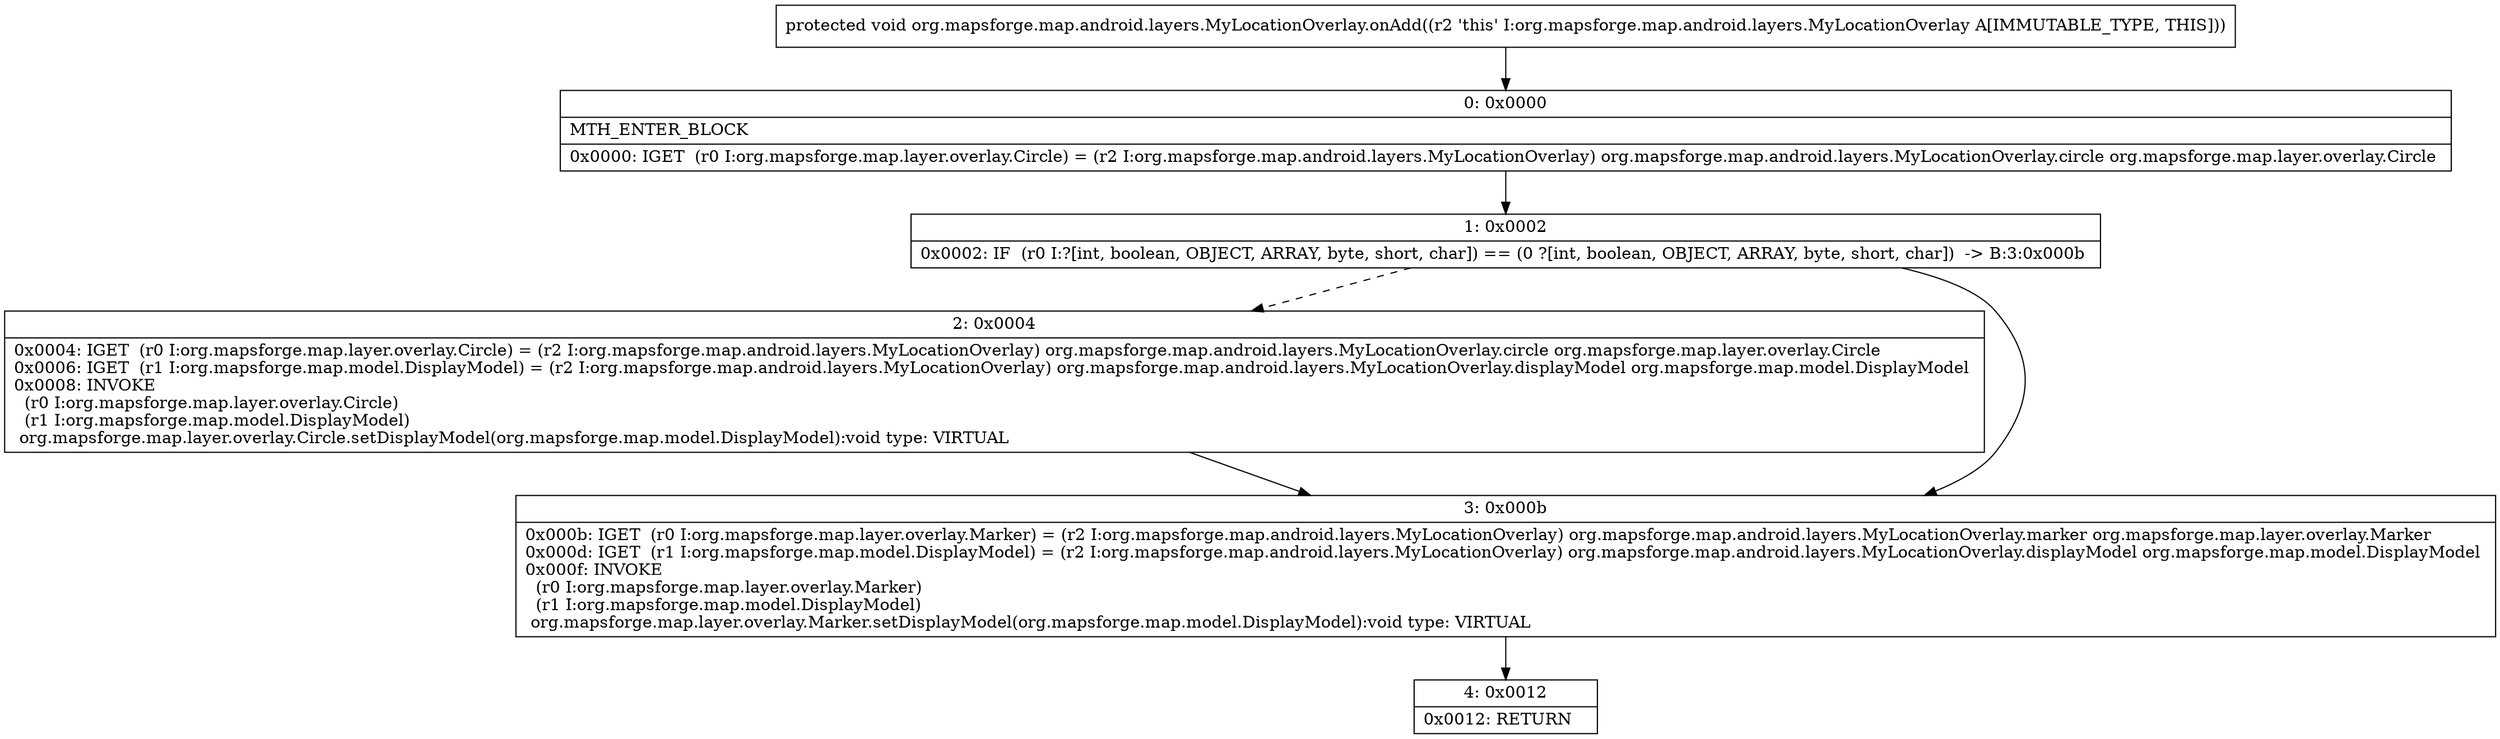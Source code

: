digraph "CFG fororg.mapsforge.map.android.layers.MyLocationOverlay.onAdd()V" {
Node_0 [shape=record,label="{0\:\ 0x0000|MTH_ENTER_BLOCK\l|0x0000: IGET  (r0 I:org.mapsforge.map.layer.overlay.Circle) = (r2 I:org.mapsforge.map.android.layers.MyLocationOverlay) org.mapsforge.map.android.layers.MyLocationOverlay.circle org.mapsforge.map.layer.overlay.Circle \l}"];
Node_1 [shape=record,label="{1\:\ 0x0002|0x0002: IF  (r0 I:?[int, boolean, OBJECT, ARRAY, byte, short, char]) == (0 ?[int, boolean, OBJECT, ARRAY, byte, short, char])  \-\> B:3:0x000b \l}"];
Node_2 [shape=record,label="{2\:\ 0x0004|0x0004: IGET  (r0 I:org.mapsforge.map.layer.overlay.Circle) = (r2 I:org.mapsforge.map.android.layers.MyLocationOverlay) org.mapsforge.map.android.layers.MyLocationOverlay.circle org.mapsforge.map.layer.overlay.Circle \l0x0006: IGET  (r1 I:org.mapsforge.map.model.DisplayModel) = (r2 I:org.mapsforge.map.android.layers.MyLocationOverlay) org.mapsforge.map.android.layers.MyLocationOverlay.displayModel org.mapsforge.map.model.DisplayModel \l0x0008: INVOKE  \l  (r0 I:org.mapsforge.map.layer.overlay.Circle)\l  (r1 I:org.mapsforge.map.model.DisplayModel)\l org.mapsforge.map.layer.overlay.Circle.setDisplayModel(org.mapsforge.map.model.DisplayModel):void type: VIRTUAL \l}"];
Node_3 [shape=record,label="{3\:\ 0x000b|0x000b: IGET  (r0 I:org.mapsforge.map.layer.overlay.Marker) = (r2 I:org.mapsforge.map.android.layers.MyLocationOverlay) org.mapsforge.map.android.layers.MyLocationOverlay.marker org.mapsforge.map.layer.overlay.Marker \l0x000d: IGET  (r1 I:org.mapsforge.map.model.DisplayModel) = (r2 I:org.mapsforge.map.android.layers.MyLocationOverlay) org.mapsforge.map.android.layers.MyLocationOverlay.displayModel org.mapsforge.map.model.DisplayModel \l0x000f: INVOKE  \l  (r0 I:org.mapsforge.map.layer.overlay.Marker)\l  (r1 I:org.mapsforge.map.model.DisplayModel)\l org.mapsforge.map.layer.overlay.Marker.setDisplayModel(org.mapsforge.map.model.DisplayModel):void type: VIRTUAL \l}"];
Node_4 [shape=record,label="{4\:\ 0x0012|0x0012: RETURN   \l}"];
MethodNode[shape=record,label="{protected void org.mapsforge.map.android.layers.MyLocationOverlay.onAdd((r2 'this' I:org.mapsforge.map.android.layers.MyLocationOverlay A[IMMUTABLE_TYPE, THIS])) }"];
MethodNode -> Node_0;
Node_0 -> Node_1;
Node_1 -> Node_2[style=dashed];
Node_1 -> Node_3;
Node_2 -> Node_3;
Node_3 -> Node_4;
}

